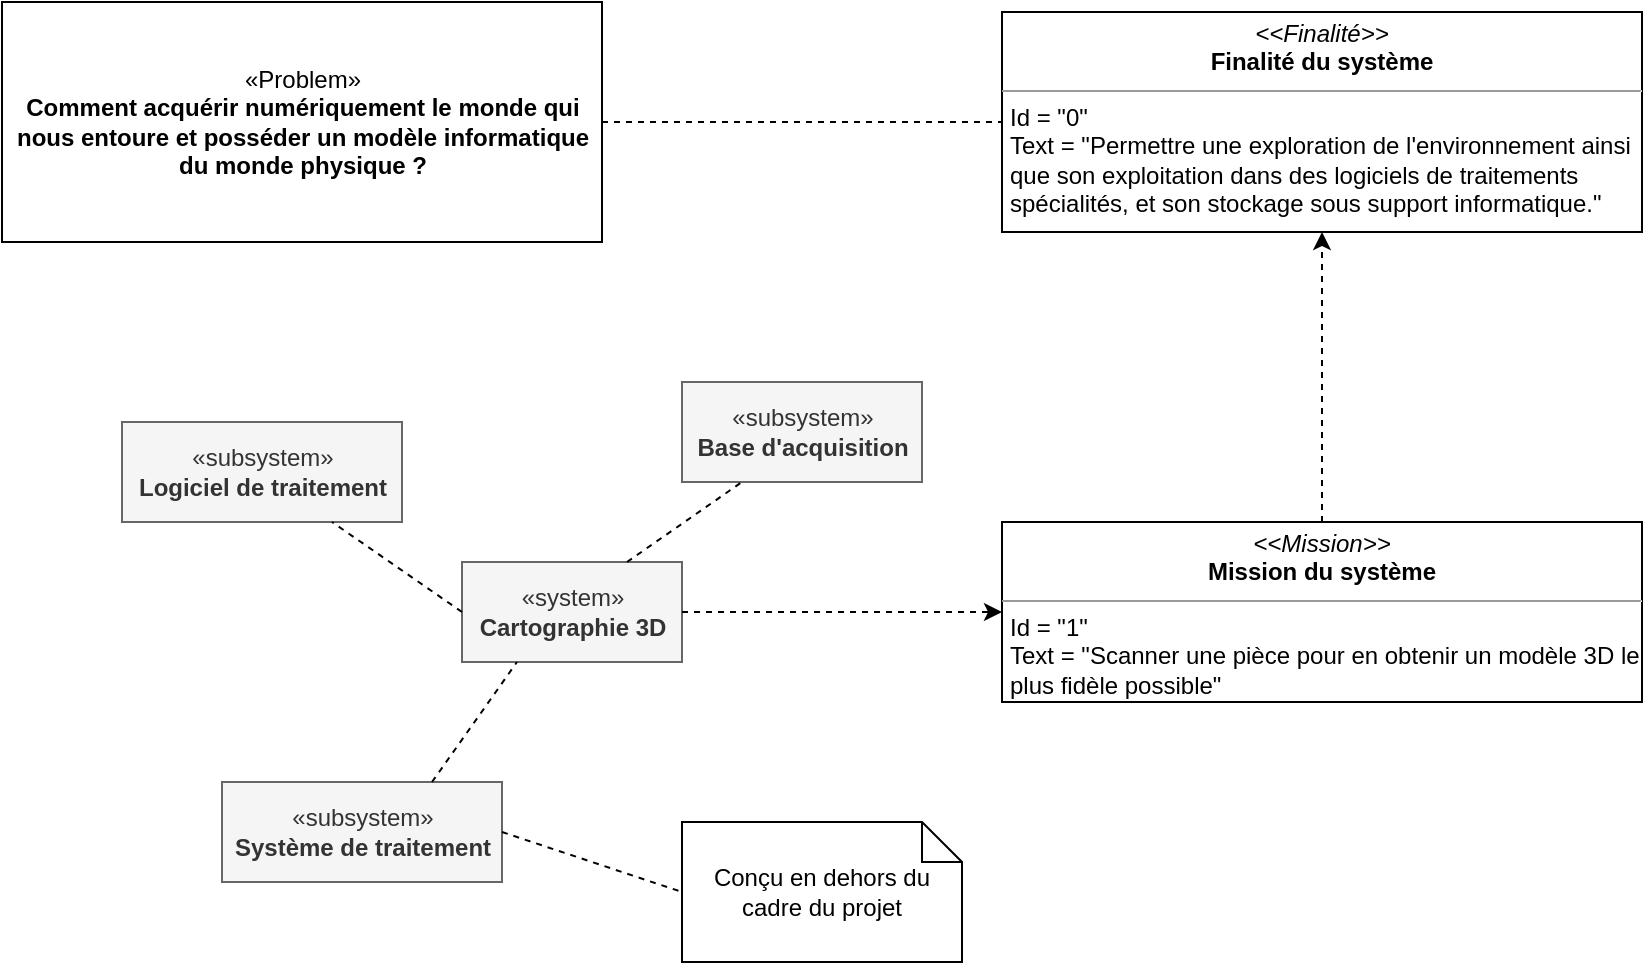 <mxfile version="14.5.1" type="device"><diagram id="IZRMX1NulI20OOc-TkWw" name="Page-1"><mxGraphModel dx="1865" dy="647" grid="1" gridSize="10" guides="1" tooltips="1" connect="1" arrows="1" fold="1" page="1" pageScale="1" pageWidth="827" pageHeight="1169" math="0" shadow="0"><root><mxCell id="0"/><mxCell id="1" parent="0"/><mxCell id="f5g3qjjmolaXFry7MfMh-1" value="&lt;p style=&quot;margin: 0px ; margin-top: 4px ; text-align: center&quot;&gt;&lt;i&gt;&amp;lt;&amp;lt;Mission&amp;gt;&amp;gt;&lt;/i&gt;&lt;br&gt;&lt;b&gt;Mission du système&lt;/b&gt;&lt;/p&gt;&lt;hr size=&quot;1&quot;&gt;&lt;p style=&quot;margin: 0px ; margin-left: 4px&quot;&gt;Id = &quot;1&quot;&lt;/p&gt;&lt;p style=&quot;margin: 0px ; margin-left: 4px&quot;&gt;Text = &quot;Scanner une pièce pour en obtenir un modèle 3D le&lt;br&gt;plus fidèle&amp;nbsp;&lt;span&gt;possible&quot;&lt;/span&gt;&lt;/p&gt;" style="verticalAlign=top;align=left;overflow=fill;fontSize=12;fontFamily=Helvetica;html=1;" vertex="1" parent="1"><mxGeometry x="480" y="330" width="320" height="90" as="geometry"/></mxCell><mxCell id="f5g3qjjmolaXFry7MfMh-2" value="&lt;p style=&quot;margin: 0px ; margin-top: 4px ; text-align: center&quot;&gt;&lt;i&gt;&amp;lt;&amp;lt;Finalité&amp;gt;&amp;gt;&lt;/i&gt;&lt;br&gt;&lt;b&gt;Finalité du système&lt;/b&gt;&lt;/p&gt;&lt;hr size=&quot;1&quot;&gt;&lt;p style=&quot;margin: 0px ; margin-left: 4px&quot;&gt;Id = &quot;0&quot;&lt;/p&gt;&lt;p style=&quot;margin: 0px ; margin-left: 4px&quot;&gt;Text = &quot;Permettre une exploration de l'environnement ainsi&lt;br&gt;que son exploitation dans des logiciels de traitements&lt;br&gt;spécialités, et son stockage sous support informatique.&quot;&lt;/p&gt;" style="verticalAlign=top;align=left;overflow=fill;fontSize=12;fontFamily=Helvetica;html=1;" vertex="1" parent="1"><mxGeometry x="480" y="75" width="320" height="110" as="geometry"/></mxCell><mxCell id="f5g3qjjmolaXFry7MfMh-3" value="" style="endArrow=classic;html=1;entryX=0.5;entryY=1;entryDx=0;entryDy=0;exitX=0.5;exitY=0;exitDx=0;exitDy=0;dashed=1;" edge="1" parent="1" source="f5g3qjjmolaXFry7MfMh-1" target="f5g3qjjmolaXFry7MfMh-2"><mxGeometry width="50" height="50" relative="1" as="geometry"><mxPoint x="350" y="350" as="sourcePoint"/><mxPoint x="400" y="300" as="targetPoint"/></mxGeometry></mxCell><mxCell id="f5g3qjjmolaXFry7MfMh-4" value="«Problem»&lt;br&gt;&lt;b&gt;Comment acquérir numériquement le monde qui&lt;br&gt;nous entoure et posséder un modèle informatique&lt;br&gt;du monde physique ?&lt;br&gt;&lt;/b&gt;" style="html=1;" vertex="1" parent="1"><mxGeometry x="-20" y="70" width="300" height="120" as="geometry"/></mxCell><mxCell id="f5g3qjjmolaXFry7MfMh-6" value="" style="endArrow=none;dashed=1;html=1;entryX=0;entryY=0.5;entryDx=0;entryDy=0;exitX=1;exitY=0.5;exitDx=0;exitDy=0;" edge="1" parent="1" source="f5g3qjjmolaXFry7MfMh-4" target="f5g3qjjmolaXFry7MfMh-2"><mxGeometry width="50" height="50" relative="1" as="geometry"><mxPoint x="350" y="240" as="sourcePoint"/><mxPoint x="400" y="190" as="targetPoint"/></mxGeometry></mxCell><mxCell id="f5g3qjjmolaXFry7MfMh-7" value="«system»&lt;br&gt;&lt;b&gt;Cartographie 3D&lt;/b&gt;" style="html=1;fillColor=#f5f5f5;strokeColor=#666666;fontColor=#333333;" vertex="1" parent="1"><mxGeometry x="210" y="350" width="110" height="50" as="geometry"/></mxCell><mxCell id="f5g3qjjmolaXFry7MfMh-8" value="«subsystem»&lt;br&gt;&lt;b&gt;Base d'acquisition&lt;/b&gt;" style="html=1;fillColor=#f5f5f5;strokeColor=#666666;fontColor=#333333;" vertex="1" parent="1"><mxGeometry x="320" y="260" width="120" height="50" as="geometry"/></mxCell><mxCell id="f5g3qjjmolaXFry7MfMh-9" value="«subsystem»&lt;br&gt;&lt;b&gt;Logiciel de traitement&lt;/b&gt;" style="html=1;fillColor=#f5f5f5;strokeColor=#666666;fontColor=#333333;" vertex="1" parent="1"><mxGeometry x="40" y="280" width="140" height="50" as="geometry"/></mxCell><mxCell id="f5g3qjjmolaXFry7MfMh-10" value="«subsystem»&lt;br&gt;&lt;b&gt;Système de traitement&lt;/b&gt;" style="html=1;fillColor=#f5f5f5;strokeColor=#666666;fontColor=#333333;" vertex="1" parent="1"><mxGeometry x="90" y="460" width="140" height="50" as="geometry"/></mxCell><mxCell id="f5g3qjjmolaXFry7MfMh-11" value="" style="endArrow=classic;html=1;dashed=1;entryX=0;entryY=0.5;entryDx=0;entryDy=0;exitX=1;exitY=0.5;exitDx=0;exitDy=0;" edge="1" parent="1" source="f5g3qjjmolaXFry7MfMh-7" target="f5g3qjjmolaXFry7MfMh-1"><mxGeometry width="50" height="50" relative="1" as="geometry"><mxPoint x="390" y="510" as="sourcePoint"/><mxPoint x="440" y="460" as="targetPoint"/></mxGeometry></mxCell><mxCell id="f5g3qjjmolaXFry7MfMh-12" value="" style="endArrow=none;dashed=1;html=1;exitX=0.75;exitY=0;exitDx=0;exitDy=0;entryX=0.25;entryY=1;entryDx=0;entryDy=0;" edge="1" parent="1" source="f5g3qjjmolaXFry7MfMh-10" target="f5g3qjjmolaXFry7MfMh-7"><mxGeometry width="50" height="50" relative="1" as="geometry"><mxPoint x="390" y="510" as="sourcePoint"/><mxPoint x="440" y="460" as="targetPoint"/></mxGeometry></mxCell><mxCell id="f5g3qjjmolaXFry7MfMh-13" value="" style="endArrow=none;dashed=1;html=1;entryX=0.25;entryY=1;entryDx=0;entryDy=0;exitX=0.75;exitY=0;exitDx=0;exitDy=0;" edge="1" parent="1" source="f5g3qjjmolaXFry7MfMh-7" target="f5g3qjjmolaXFry7MfMh-8"><mxGeometry width="50" height="50" relative="1" as="geometry"><mxPoint x="390" y="510" as="sourcePoint"/><mxPoint x="440" y="460" as="targetPoint"/></mxGeometry></mxCell><mxCell id="f5g3qjjmolaXFry7MfMh-14" value="" style="endArrow=none;dashed=1;html=1;entryX=0.75;entryY=1;entryDx=0;entryDy=0;exitX=0;exitY=0.5;exitDx=0;exitDy=0;" edge="1" parent="1" source="f5g3qjjmolaXFry7MfMh-7" target="f5g3qjjmolaXFry7MfMh-9"><mxGeometry width="50" height="50" relative="1" as="geometry"><mxPoint x="390" y="510" as="sourcePoint"/><mxPoint x="440" y="460" as="targetPoint"/></mxGeometry></mxCell><mxCell id="f5g3qjjmolaXFry7MfMh-17" value="Conçu en dehors du cadre du projet" style="shape=note;size=20;whiteSpace=wrap;html=1;" vertex="1" parent="1"><mxGeometry x="320" y="480" width="140" height="70" as="geometry"/></mxCell><mxCell id="f5g3qjjmolaXFry7MfMh-18" value="" style="endArrow=none;dashed=1;html=1;entryX=0;entryY=0.5;entryDx=0;entryDy=0;entryPerimeter=0;exitX=1;exitY=0.5;exitDx=0;exitDy=0;" edge="1" parent="1" source="f5g3qjjmolaXFry7MfMh-10" target="f5g3qjjmolaXFry7MfMh-17"><mxGeometry width="50" height="50" relative="1" as="geometry"><mxPoint x="220" y="600" as="sourcePoint"/><mxPoint x="270" y="550" as="targetPoint"/></mxGeometry></mxCell></root></mxGraphModel></diagram></mxfile>